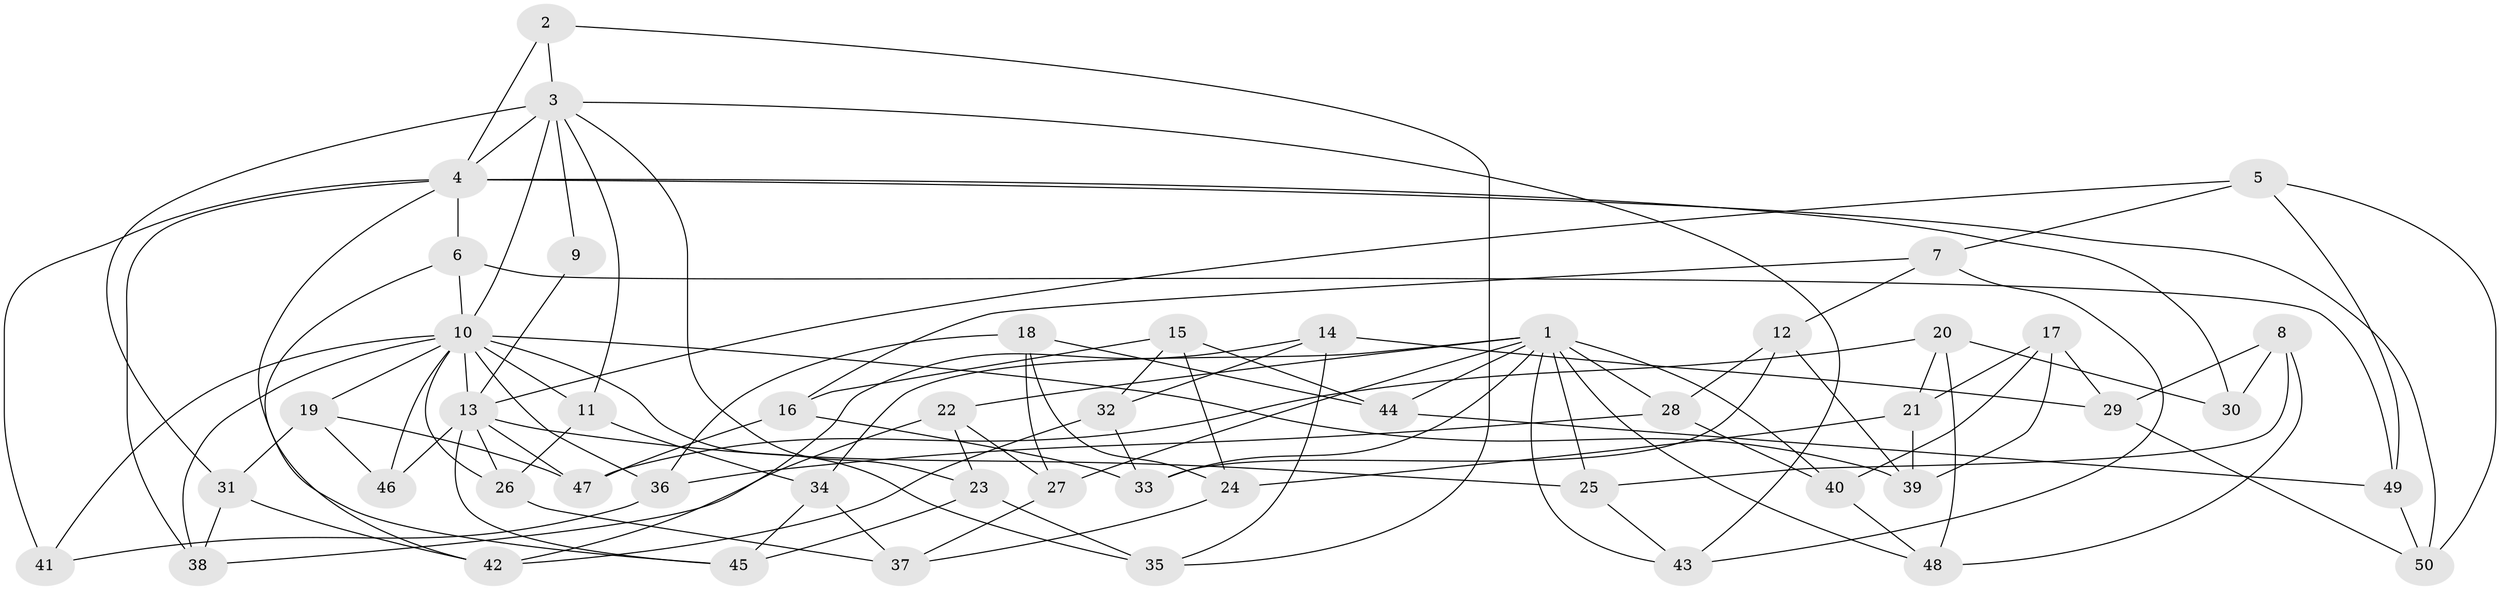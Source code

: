 // original degree distribution, {4: 1.0}
// Generated by graph-tools (version 1.1) at 2025/54/03/04/25 22:54:03]
// undirected, 50 vertices, 110 edges
graph export_dot {
  node [color=gray90,style=filled];
  1;
  2;
  3;
  4;
  5;
  6;
  7;
  8;
  9;
  10;
  11;
  12;
  13;
  14;
  15;
  16;
  17;
  18;
  19;
  20;
  21;
  22;
  23;
  24;
  25;
  26;
  27;
  28;
  29;
  30;
  31;
  32;
  33;
  34;
  35;
  36;
  37;
  38;
  39;
  40;
  41;
  42;
  43;
  44;
  45;
  46;
  47;
  48;
  49;
  50;
  1 -- 22 [weight=1.0];
  1 -- 25 [weight=1.0];
  1 -- 27 [weight=1.0];
  1 -- 28 [weight=1.0];
  1 -- 33 [weight=1.0];
  1 -- 34 [weight=1.0];
  1 -- 40 [weight=1.0];
  1 -- 43 [weight=1.0];
  1 -- 44 [weight=1.0];
  1 -- 48 [weight=1.0];
  2 -- 3 [weight=1.0];
  2 -- 4 [weight=2.0];
  2 -- 35 [weight=1.0];
  3 -- 4 [weight=2.0];
  3 -- 9 [weight=2.0];
  3 -- 10 [weight=1.0];
  3 -- 11 [weight=1.0];
  3 -- 23 [weight=1.0];
  3 -- 31 [weight=1.0];
  3 -- 43 [weight=1.0];
  4 -- 6 [weight=1.0];
  4 -- 30 [weight=2.0];
  4 -- 38 [weight=1.0];
  4 -- 41 [weight=2.0];
  4 -- 45 [weight=1.0];
  4 -- 50 [weight=1.0];
  5 -- 7 [weight=1.0];
  5 -- 13 [weight=1.0];
  5 -- 49 [weight=1.0];
  5 -- 50 [weight=1.0];
  6 -- 10 [weight=1.0];
  6 -- 42 [weight=1.0];
  6 -- 49 [weight=1.0];
  7 -- 12 [weight=1.0];
  7 -- 16 [weight=1.0];
  7 -- 43 [weight=1.0];
  8 -- 25 [weight=1.0];
  8 -- 29 [weight=1.0];
  8 -- 30 [weight=1.0];
  8 -- 48 [weight=1.0];
  9 -- 13 [weight=2.0];
  10 -- 11 [weight=1.0];
  10 -- 13 [weight=1.0];
  10 -- 19 [weight=1.0];
  10 -- 26 [weight=1.0];
  10 -- 35 [weight=1.0];
  10 -- 36 [weight=1.0];
  10 -- 38 [weight=1.0];
  10 -- 39 [weight=1.0];
  10 -- 41 [weight=1.0];
  10 -- 46 [weight=1.0];
  11 -- 26 [weight=1.0];
  11 -- 34 [weight=1.0];
  12 -- 28 [weight=1.0];
  12 -- 33 [weight=1.0];
  12 -- 39 [weight=1.0];
  13 -- 25 [weight=1.0];
  13 -- 26 [weight=1.0];
  13 -- 45 [weight=1.0];
  13 -- 46 [weight=2.0];
  13 -- 47 [weight=1.0];
  14 -- 29 [weight=1.0];
  14 -- 32 [weight=1.0];
  14 -- 35 [weight=1.0];
  14 -- 42 [weight=1.0];
  15 -- 16 [weight=1.0];
  15 -- 24 [weight=1.0];
  15 -- 32 [weight=1.0];
  15 -- 44 [weight=1.0];
  16 -- 33 [weight=1.0];
  16 -- 47 [weight=1.0];
  17 -- 21 [weight=1.0];
  17 -- 29 [weight=1.0];
  17 -- 39 [weight=1.0];
  17 -- 40 [weight=1.0];
  18 -- 24 [weight=1.0];
  18 -- 27 [weight=1.0];
  18 -- 36 [weight=1.0];
  18 -- 44 [weight=1.0];
  19 -- 31 [weight=1.0];
  19 -- 46 [weight=1.0];
  19 -- 47 [weight=1.0];
  20 -- 21 [weight=1.0];
  20 -- 30 [weight=1.0];
  20 -- 47 [weight=1.0];
  20 -- 48 [weight=1.0];
  21 -- 24 [weight=1.0];
  21 -- 39 [weight=1.0];
  22 -- 23 [weight=1.0];
  22 -- 27 [weight=1.0];
  22 -- 38 [weight=1.0];
  23 -- 35 [weight=1.0];
  23 -- 45 [weight=1.0];
  24 -- 37 [weight=1.0];
  25 -- 43 [weight=1.0];
  26 -- 37 [weight=1.0];
  27 -- 37 [weight=1.0];
  28 -- 36 [weight=1.0];
  28 -- 40 [weight=1.0];
  29 -- 50 [weight=1.0];
  31 -- 38 [weight=1.0];
  31 -- 42 [weight=1.0];
  32 -- 33 [weight=1.0];
  32 -- 42 [weight=1.0];
  34 -- 37 [weight=1.0];
  34 -- 45 [weight=1.0];
  36 -- 41 [weight=1.0];
  40 -- 48 [weight=1.0];
  44 -- 49 [weight=1.0];
  49 -- 50 [weight=1.0];
}
